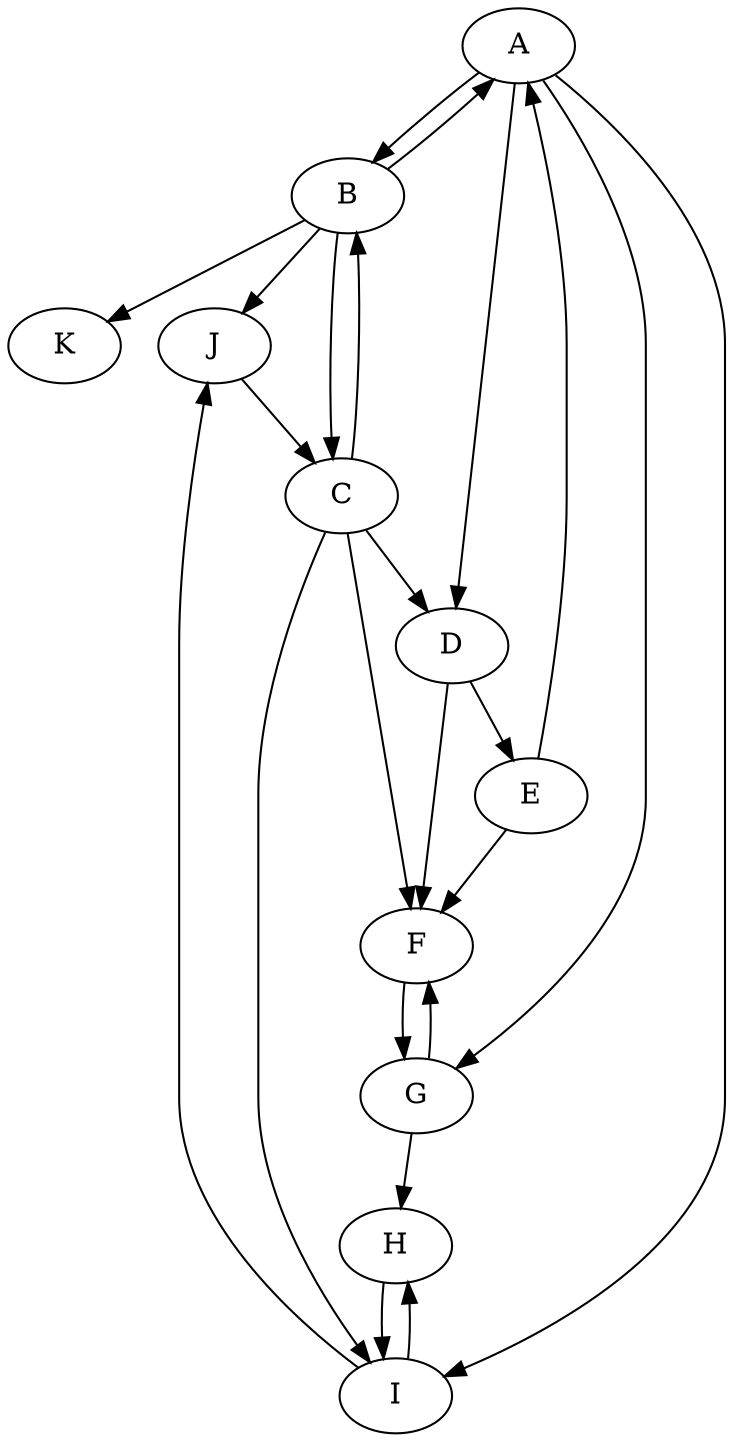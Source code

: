 digraph { 
	A -> B
	A -> G
	A -> D
	A -> I
	B -> C
	B -> A 
	B -> K
	B -> J
	C -> D
	C -> B 
	C -> I
	C -> F
	D -> F
	D -> E 
	E -> F  
	E -> A
	F -> G 
	G -> H 
	G -> F
	H -> I 
	I -> H 
	I -> J 
	J -> C
	

	
}